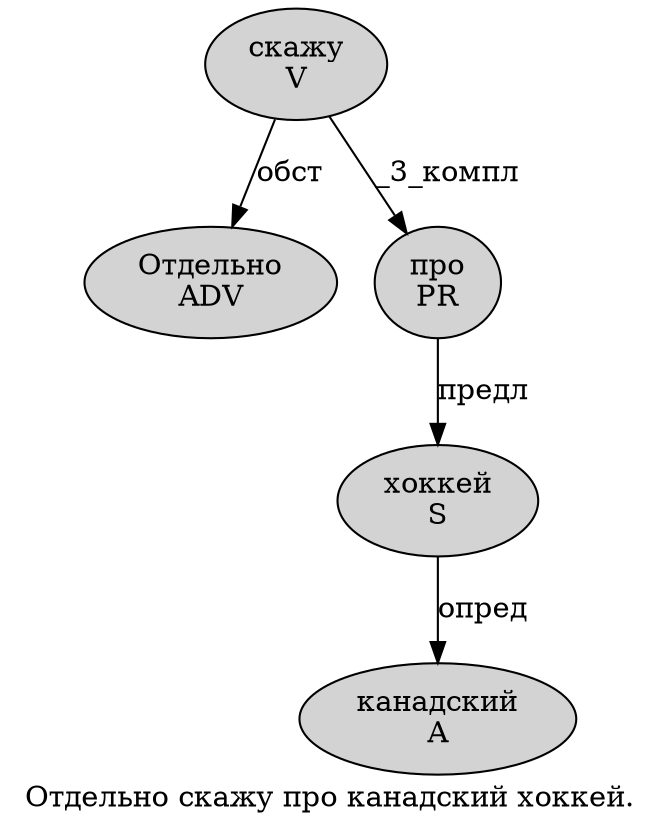 digraph SENTENCE_3492 {
	graph [label="Отдельно скажу про канадский хоккей."]
	node [style=filled]
		0 [label="Отдельно
ADV" color="" fillcolor=lightgray penwidth=1 shape=ellipse]
		1 [label="скажу
V" color="" fillcolor=lightgray penwidth=1 shape=ellipse]
		2 [label="про
PR" color="" fillcolor=lightgray penwidth=1 shape=ellipse]
		3 [label="канадский
A" color="" fillcolor=lightgray penwidth=1 shape=ellipse]
		4 [label="хоккей
S" color="" fillcolor=lightgray penwidth=1 shape=ellipse]
			4 -> 3 [label="опред"]
			2 -> 4 [label="предл"]
			1 -> 0 [label="обст"]
			1 -> 2 [label="_3_компл"]
}